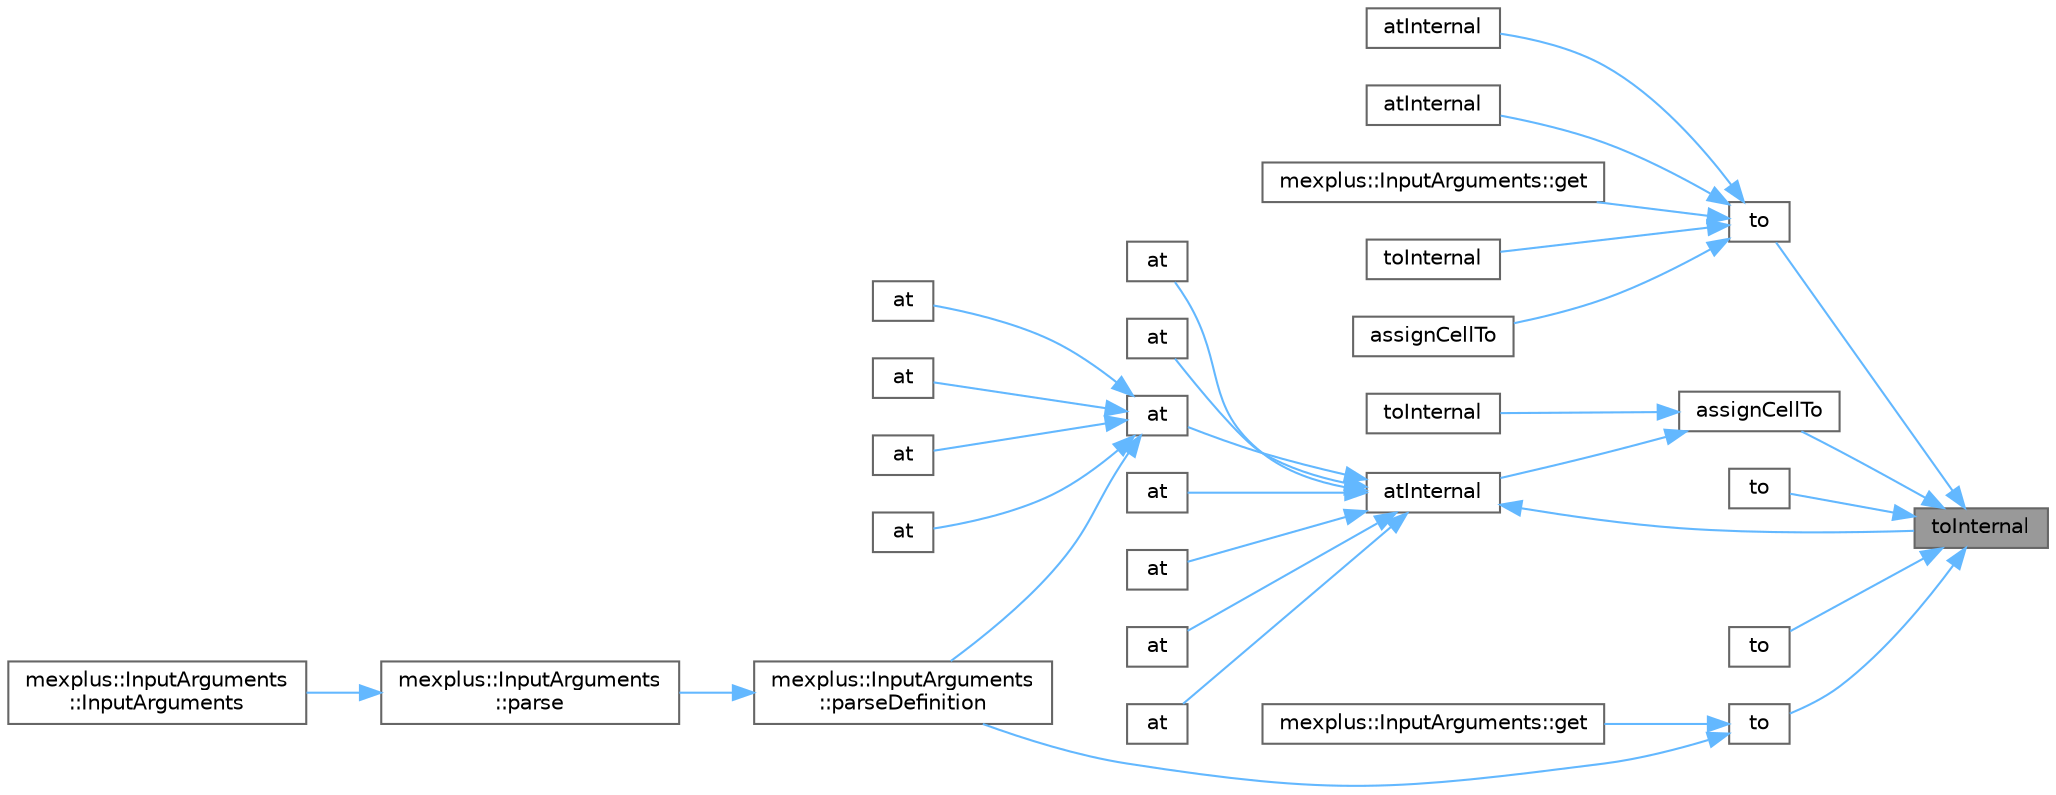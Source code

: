 digraph "toInternal"
{
 // LATEX_PDF_SIZE
  bgcolor="transparent";
  edge [fontname=Helvetica,fontsize=10,labelfontname=Helvetica,labelfontsize=10];
  node [fontname=Helvetica,fontsize=10,shape=box,height=0.2,width=0.4];
  rankdir="RL";
  Node1 [id="Node000001",label="toInternal",height=0.2,width=0.4,color="gray40", fillcolor="grey60", style="filled", fontcolor="black",tooltip="Templated mxArray exporters"];
  Node1 -> Node2 [id="edge1_Node000001_Node000002",dir="back",color="steelblue1",style="solid",tooltip=" "];
  Node2 [id="Node000002",label="assignCellTo",height=0.2,width=0.4,color="grey40", fillcolor="white", style="filled",URL="$classmexplus_1_1_mx_array.html#a49040f092fc1f61875eb27596578be7f",tooltip="Explicit cell element assignment."];
  Node2 -> Node3 [id="edge2_Node000002_Node000003",dir="back",color="steelblue1",style="solid",tooltip=" "];
  Node3 [id="Node000003",label="atInternal",height=0.2,width=0.4,color="grey40", fillcolor="white", style="filled",URL="$classmexplus_1_1_mx_array.html#a3999c1f1ba6d93093b173309fffaff2b",tooltip="Templated mxArray getters"];
  Node3 -> Node4 [id="edge3_Node000003_Node000004",dir="back",color="steelblue1",style="solid",tooltip=" "];
  Node4 [id="Node000004",label="at",height=0.2,width=0.4,color="grey40", fillcolor="white", style="filled",URL="$classmexplus_1_1_mx_array.html#a2b641882f8f0eac96f13f4d5cf6c1f32",tooltip=" "];
  Node3 -> Node5 [id="edge4_Node000003_Node000005",dir="back",color="steelblue1",style="solid",tooltip=" "];
  Node5 [id="Node000005",label="at",height=0.2,width=0.4,color="grey40", fillcolor="white", style="filled",URL="$classmexplus_1_1_mx_array.html#a29ea41f83bd1e8bd336df07498492dab",tooltip="mxArray* element reader methods."];
  Node5 -> Node6 [id="edge5_Node000005_Node000006",dir="back",color="steelblue1",style="solid",tooltip=" "];
  Node6 [id="Node000006",label="at",height=0.2,width=0.4,color="grey40", fillcolor="white", style="filled",URL="$classmexplus_1_1_mx_array.html#a6d89b4206163ff846dbd5fd51b0f8e71",tooltip=" "];
  Node5 -> Node7 [id="edge6_Node000005_Node000007",dir="back",color="steelblue1",style="solid",tooltip=" "];
  Node7 [id="Node000007",label="at",height=0.2,width=0.4,color="grey40", fillcolor="white", style="filled",URL="$classmexplus_1_1_mx_array.html#a742ff926dcde091982fa0e491e3531d5",tooltip="Template for element accessor."];
  Node5 -> Node8 [id="edge7_Node000005_Node000008",dir="back",color="steelblue1",style="solid",tooltip=" "];
  Node8 [id="Node000008",label="at",height=0.2,width=0.4,color="grey40", fillcolor="white", style="filled",URL="$classmexplus_1_1_mx_array.html#a2d78e1ef347cab57773efe6017914891",tooltip=" "];
  Node5 -> Node9 [id="edge8_Node000005_Node000009",dir="back",color="steelblue1",style="solid",tooltip=" "];
  Node9 [id="Node000009",label="at",height=0.2,width=0.4,color="grey40", fillcolor="white", style="filled",URL="$classmexplus_1_1_mx_array.html#a725bbbbea483b453bc97a39eb99e26b3",tooltip="Template for element accessor."];
  Node5 -> Node10 [id="edge9_Node000005_Node000010",dir="back",color="steelblue1",style="solid",tooltip=" "];
  Node10 [id="Node000010",label="mexplus::InputArguments\l::parseDefinition",height=0.2,width=0.4,color="grey40", fillcolor="white", style="filled",URL="$classmexplus_1_1_input_arguments.html#aaa37a0a52f6f28789c65d62bd0f7ee41",tooltip="Try to parse one definition or return false on failure."];
  Node10 -> Node11 [id="edge10_Node000010_Node000011",dir="back",color="steelblue1",style="solid",tooltip=" "];
  Node11 [id="Node000011",label="mexplus::InputArguments\l::parse",height=0.2,width=0.4,color="grey40", fillcolor="white", style="filled",URL="$classmexplus_1_1_input_arguments.html#a181ce1071d1d5470b732ac162163f5f8",tooltip="Parse arguments from mexFunction input."];
  Node11 -> Node12 [id="edge11_Node000011_Node000012",dir="back",color="steelblue1",style="solid",tooltip=" "];
  Node12 [id="Node000012",label="mexplus::InputArguments\l::InputArguments",height=0.2,width=0.4,color="grey40", fillcolor="white", style="filled",URL="$classmexplus_1_1_input_arguments.html#a365d95d41eaa4b15c0de9b39e51dd5cf",tooltip="Shorthand constructor for a single argument definition."];
  Node3 -> Node13 [id="edge12_Node000003_Node000013",dir="back",color="steelblue1",style="solid",tooltip=" "];
  Node13 [id="Node000013",label="at",height=0.2,width=0.4,color="grey40", fillcolor="white", style="filled",URL="$classmexplus_1_1_mx_array.html#a930e65d241647cfa1995ab037e5e8c75",tooltip=" "];
  Node3 -> Node14 [id="edge13_Node000003_Node000014",dir="back",color="steelblue1",style="solid",tooltip=" "];
  Node14 [id="Node000014",label="at",height=0.2,width=0.4,color="grey40", fillcolor="white", style="filled",URL="$classmexplus_1_1_mx_array.html#a8b8d01d785ddd94e111f5854641f6564",tooltip="Struct element accessor."];
  Node3 -> Node15 [id="edge14_Node000003_Node000015",dir="back",color="steelblue1",style="solid",tooltip=" "];
  Node15 [id="Node000015",label="at",height=0.2,width=0.4,color="grey40", fillcolor="white", style="filled",URL="$classmexplus_1_1_mx_array.html#abe94c921201a1579f762718b6cc2ad0a",tooltip=" "];
  Node3 -> Node16 [id="edge15_Node000003_Node000016",dir="back",color="steelblue1",style="solid",tooltip=" "];
  Node16 [id="Node000016",label="at",height=0.2,width=0.4,color="grey40", fillcolor="white", style="filled",URL="$classmexplus_1_1_mx_array.html#a2729337606158406787d5380596b1e14",tooltip="Template for element accessor."];
  Node3 -> Node17 [id="edge16_Node000003_Node000017",dir="back",color="steelblue1",style="solid",tooltip=" "];
  Node17 [id="Node000017",label="at",height=0.2,width=0.4,color="grey40", fillcolor="white", style="filled",URL="$classmexplus_1_1_mx_array.html#afe1a3631fa7090b510639cb02290fedf",tooltip=" "];
  Node3 -> Node1 [id="edge17_Node000003_Node000001",dir="back",color="steelblue1",style="solid",tooltip=" "];
  Node2 -> Node18 [id="edge18_Node000002_Node000018",dir="back",color="steelblue1",style="solid",tooltip=" "];
  Node18 [id="Node000018",label="toInternal",height=0.2,width=0.4,color="grey40", fillcolor="white", style="filled",URL="$classmexplus_1_1_mx_array.html#ab32b9a554cd630e5b0946f9c38a10142",tooltip="Vector types."];
  Node1 -> Node19 [id="edge19_Node000001_Node000019",dir="back",color="steelblue1",style="solid",tooltip=" "];
  Node19 [id="Node000019",label="to",height=0.2,width=0.4,color="grey40", fillcolor="white", style="filled",URL="$classmexplus_1_1_mx_array.html#a43429c5a12dbbadf7ed4f91ad75ea7f7",tooltip="Convert MxArray to a specified type."];
  Node19 -> Node20 [id="edge20_Node000019_Node000020",dir="back",color="steelblue1",style="solid",tooltip=" "];
  Node20 [id="Node000020",label="assignCellTo",height=0.2,width=0.4,color="grey40", fillcolor="white", style="filled",URL="$classmexplus_1_1_mx_array.html#a5307eea773ce5bedbf5dea75381121f2",tooltip="Explicit cell array assignment."];
  Node19 -> Node21 [id="edge21_Node000019_Node000021",dir="back",color="steelblue1",style="solid",tooltip=" "];
  Node21 [id="Node000021",label="atInternal",height=0.2,width=0.4,color="grey40", fillcolor="white", style="filled",URL="$classmexplus_1_1_mx_array.html#a58cca997a67e945dcffb53eb4272095b",tooltip="Structure access."];
  Node19 -> Node22 [id="edge22_Node000019_Node000022",dir="back",color="steelblue1",style="solid",tooltip=" "];
  Node22 [id="Node000022",label="atInternal",height=0.2,width=0.4,color="grey40", fillcolor="white", style="filled",URL="$classmexplus_1_1_mx_array.html#a634e58d0cd8aa2606514dcea94d06de6",tooltip="Converter for nested types."];
  Node19 -> Node23 [id="edge23_Node000019_Node000023",dir="back",color="steelblue1",style="solid",tooltip=" "];
  Node23 [id="Node000023",label="mexplus::InputArguments::get",height=0.2,width=0.4,color="grey40", fillcolor="white", style="filled",URL="$classmexplus_1_1_input_arguments.html#a718ad7bef356570d0680846d0df60227",tooltip=" "];
  Node19 -> Node24 [id="edge24_Node000019_Node000024",dir="back",color="steelblue1",style="solid",tooltip=" "];
  Node24 [id="Node000024",label="toInternal",height=0.2,width=0.4,color="grey40", fillcolor="white", style="filled",URL="$classmexplus_1_1_mx_array.html#a5c1a68fee71eb5815b642c2b2ffc1ee0",tooltip="Nested types (leads into recursive deduction)."];
  Node1 -> Node25 [id="edge25_Node000001_Node000025",dir="back",color="steelblue1",style="solid",tooltip=" "];
  Node25 [id="Node000025",label="to",height=0.2,width=0.4,color="grey40", fillcolor="white", style="filled",URL="$classmexplus_1_1_mx_array.html#a53a5edad0d65a9cb9b64f8d77c20161f",tooltip=" "];
  Node1 -> Node26 [id="edge26_Node000001_Node000026",dir="back",color="steelblue1",style="solid",tooltip=" "];
  Node26 [id="Node000026",label="to",height=0.2,width=0.4,color="grey40", fillcolor="white", style="filled",URL="$classmexplus_1_1_mx_array.html#a15d15ab25eea3cdcfa5ad1e00a08e7e9",tooltip="mxArray* exporter methods."];
  Node26 -> Node27 [id="edge27_Node000026_Node000027",dir="back",color="steelblue1",style="solid",tooltip=" "];
  Node27 [id="Node000027",label="mexplus::InputArguments::get",height=0.2,width=0.4,color="grey40", fillcolor="white", style="filled",URL="$classmexplus_1_1_input_arguments.html#a7c96d4179a9b068148df9769b577d197",tooltip=" "];
  Node26 -> Node10 [id="edge28_Node000026_Node000010",dir="back",color="steelblue1",style="solid",tooltip=" "];
  Node1 -> Node28 [id="edge29_Node000001_Node000028",dir="back",color="steelblue1",style="solid",tooltip=" "];
  Node28 [id="Node000028",label="to",height=0.2,width=0.4,color="grey40", fillcolor="white", style="filled",URL="$classmexplus_1_1_mx_array.html#a952dc17d7f8b0ab5be4637c1baf8993d",tooltip=" "];
}

